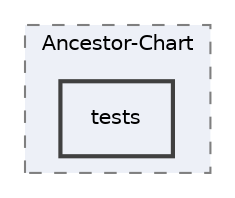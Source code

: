 digraph "C:/Users/Kristoffer Staurset/CLionProjects/Ancestor-Chart/tests"
{
 // LATEX_PDF_SIZE
  edge [fontname="Helvetica",fontsize="10",labelfontname="Helvetica",labelfontsize="10"];
  node [fontname="Helvetica",fontsize="10",shape=record];
  compound=true
  subgraph clusterdir_e4d9aa0f8e867ad4a9e0e7911fccec84 {
    graph [ bgcolor="#edf0f7", pencolor="grey50", style="filled,dashed,", label="Ancestor-Chart", fontname="Helvetica", fontsize="10", URL="dir_e4d9aa0f8e867ad4a9e0e7911fccec84.html"]
  dir_889daa036119058ca820a9fa882c55b5 [shape=box, label="tests", style="filled,bold,", fillcolor="#edf0f7", color="grey25", URL="dir_889daa036119058ca820a9fa882c55b5.html"];
  }
}
